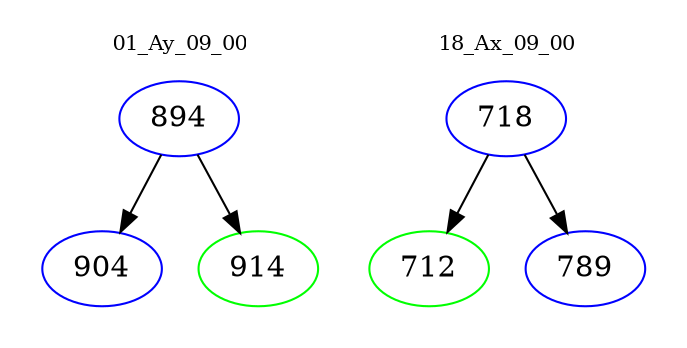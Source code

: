 digraph{
subgraph cluster_0 {
color = white
label = "01_Ay_09_00";
fontsize=10;
T0_894 [label="894", color="blue"]
T0_894 -> T0_904 [color="black"]
T0_904 [label="904", color="blue"]
T0_894 -> T0_914 [color="black"]
T0_914 [label="914", color="green"]
}
subgraph cluster_1 {
color = white
label = "18_Ax_09_00";
fontsize=10;
T1_718 [label="718", color="blue"]
T1_718 -> T1_712 [color="black"]
T1_712 [label="712", color="green"]
T1_718 -> T1_789 [color="black"]
T1_789 [label="789", color="blue"]
}
}
